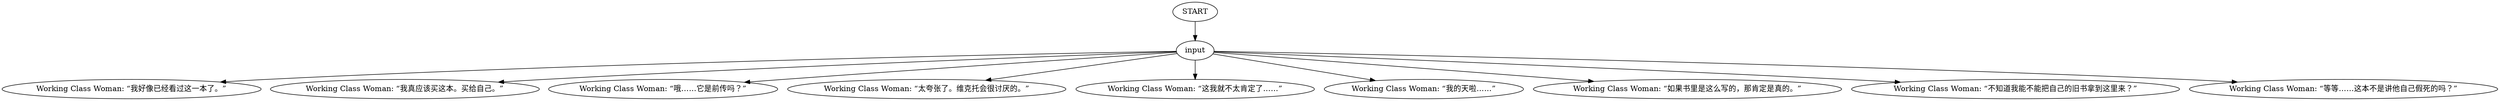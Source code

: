 # PLAZA / WORKING CLASS WOMAN barks
# What it says on the box.
# ==================================================
digraph G {
	  0 [label="START"];
	  1 [label="input"];
	  2 [label="Working Class Woman: “我好像已经看过这一本了。”"];
	  3 [label="Working Class Woman: “我真应该买这本。买给自己。”"];
	  4 [label="Working Class Woman: “哦……它是前传吗？”"];
	  5 [label="Working Class Woman: “太夸张了。维克托会很讨厌的。”"];
	  6 [label="Working Class Woman: “这我就不太肯定了……”"];
	  7 [label="Working Class Woman: “我的天啦……”"];
	  8 [label="Working Class Woman: “如果书里是这么写的，那肯定是真的。”"];
	  10 [label="Working Class Woman: “不知道我能不能把自己的旧书拿到这里来？”"];
	  11 [label="Working Class Woman: “等等……这本不是讲他自己假死的吗？”"];
	  0 -> 1
	  1 -> 2
	  1 -> 3
	  1 -> 4
	  1 -> 5
	  1 -> 6
	  1 -> 7
	  1 -> 8
	  1 -> 10
	  1 -> 11
}

